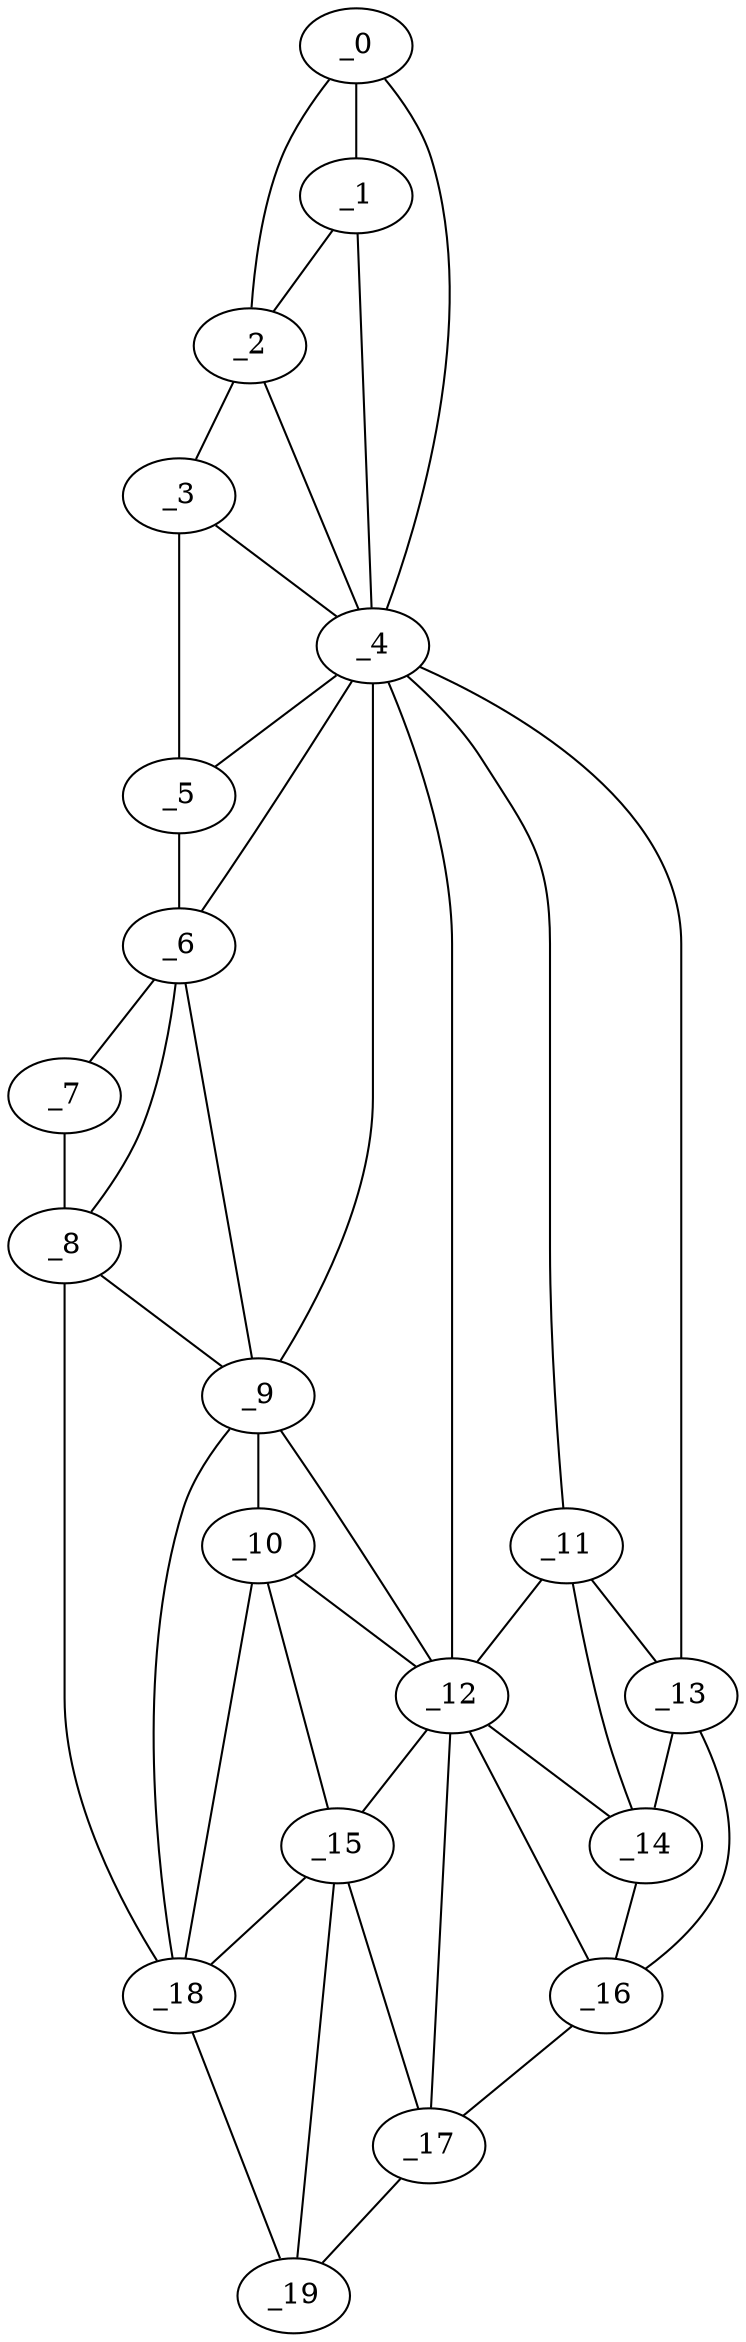 graph "obj53__195.gxl" {
	_0	 [x=9,
		y=80];
	_1	 [x=13,
		y=74];
	_0 -- _1	 [valence=2];
	_2	 [x=14,
		y=46];
	_0 -- _2	 [valence=1];
	_4	 [x=25,
		y=85];
	_0 -- _4	 [valence=1];
	_1 -- _2	 [valence=2];
	_1 -- _4	 [valence=1];
	_3	 [x=23,
		y=36];
	_2 -- _3	 [valence=1];
	_2 -- _4	 [valence=2];
	_3 -- _4	 [valence=1];
	_5	 [x=26,
		y=33];
	_3 -- _5	 [valence=1];
	_4 -- _5	 [valence=1];
	_6	 [x=33,
		y=28];
	_4 -- _6	 [valence=2];
	_9	 [x=66,
		y=24];
	_4 -- _9	 [valence=1];
	_11	 [x=84,
		y=92];
	_4 -- _11	 [valence=2];
	_12	 [x=93,
		y=61];
	_4 -- _12	 [valence=2];
	_13	 [x=96,
		y=106];
	_4 -- _13	 [valence=1];
	_5 -- _6	 [valence=1];
	_7	 [x=40,
		y=23];
	_6 -- _7	 [valence=1];
	_8	 [x=54,
		y=21];
	_6 -- _8	 [valence=2];
	_6 -- _9	 [valence=2];
	_7 -- _8	 [valence=1];
	_8 -- _9	 [valence=1];
	_18	 [x=122,
		y=36];
	_8 -- _18	 [valence=1];
	_10	 [x=74,
		y=27];
	_9 -- _10	 [valence=2];
	_9 -- _12	 [valence=2];
	_9 -- _18	 [valence=2];
	_10 -- _12	 [valence=1];
	_15	 [x=102,
		y=48];
	_10 -- _15	 [valence=1];
	_10 -- _18	 [valence=2];
	_11 -- _12	 [valence=2];
	_11 -- _13	 [valence=2];
	_14	 [x=97,
		y=90];
	_11 -- _14	 [valence=2];
	_12 -- _14	 [valence=2];
	_12 -- _15	 [valence=2];
	_16	 [x=113,
		y=75];
	_12 -- _16	 [valence=2];
	_17	 [x=121,
		y=57];
	_12 -- _17	 [valence=1];
	_13 -- _14	 [valence=1];
	_13 -- _16	 [valence=1];
	_14 -- _16	 [valence=1];
	_15 -- _17	 [valence=1];
	_15 -- _18	 [valence=2];
	_19	 [x=124,
		y=47];
	_15 -- _19	 [valence=1];
	_16 -- _17	 [valence=1];
	_17 -- _19	 [valence=1];
	_18 -- _19	 [valence=1];
}
